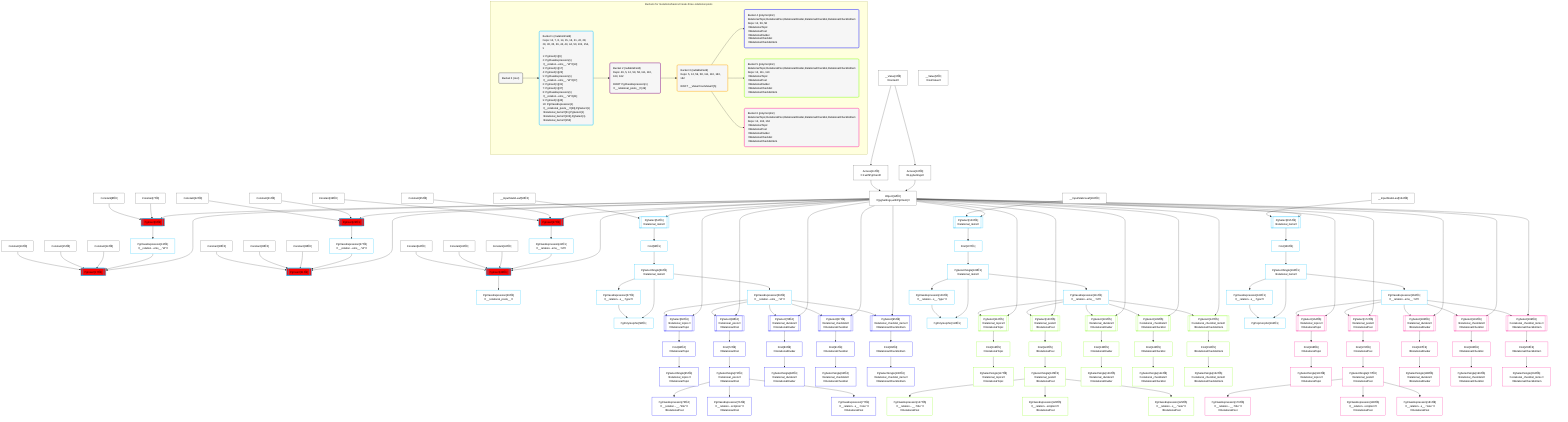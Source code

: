 %%{init: {'themeVariables': { 'fontSize': '12px'}}}%%
graph TD
    classDef path fill:#eee,stroke:#000,color:#000
    classDef plan fill:#fff,stroke-width:1px,color:#000
    classDef itemplan fill:#fff,stroke-width:2px,color:#000
    classDef sideeffectplan fill:#f00,stroke-width:2px,color:#000
    classDef bucket fill:#f6f6f6,color:#000,stroke-width:2px,text-align:left


    %% define steps
    __Value3["__Value[3∈0]<br />ᐸcontextᐳ"]:::plan
    __Value5["__Value[5∈0]<br />ᐸrootValueᐳ"]:::plan
    Constant7["Constant[7∈0]"]:::plan
    Constant8["Constant[8∈0]"]:::plan
    Access10["Access[10∈0]<br />ᐸ3.pgSettingsᐳ"]:::plan
    Access11["Access[11∈0]<br />ᐸ3.withPgClientᐳ"]:::plan
    Object12["Object[12∈0]<br />ᐸ{pgSettings,withPgClient}ᐳ"]:::plan
    PgInsert9[["PgInsert[9∈1]"]]:::sideeffectplan
    PgClassExpression13["PgClassExpression[13∈1]<br />ᐸ__relation...ems__.”id”ᐳ"]:::plan
    Constant14["Constant[14∈0]"]:::plan
    Constant15["Constant[15∈0]"]:::plan
    Constant16["Constant[16∈0]"]:::plan
    PgInsert17[["PgInsert[17∈1]"]]:::sideeffectplan
    Constant21["Constant[21∈0]"]:::plan
    Constant22["Constant[22∈0]"]:::plan
    PgInsert23[["PgInsert[23∈1]"]]:::sideeffectplan
    PgClassExpression27["PgClassExpression[27∈1]<br />ᐸ__relation...ems__.”id”ᐳ"]:::plan
    Constant28["Constant[28∈0]"]:::plan
    Constant29["Constant[29∈0]"]:::plan
    Constant30["Constant[30∈0]"]:::plan
    PgInsert31[["PgInsert[31∈1]"]]:::sideeffectplan
    Constant35["Constant[35∈0]"]:::plan
    Constant36["Constant[36∈0]"]:::plan
    PgInsert37[["PgInsert[37∈1]"]]:::sideeffectplan
    PgClassExpression41["PgClassExpression[41∈1]<br />ᐸ__relation...ems__.”id”ᐳ"]:::plan
    Constant42["Constant[42∈0]"]:::plan
    Constant43["Constant[43∈0]"]:::plan
    Constant44["Constant[44∈0]"]:::plan
    PgInsert45[["PgInsert[45∈1]"]]:::sideeffectplan
    PgClassExpression49["PgClassExpression[49∈1]<br />ᐸ__relational_posts__ᐳ"]:::plan
    __InputStaticLeaf50["__InputStaticLeaf[50∈0]"]:::plan
    PgSelect51[["PgSelect[51∈1]<br />ᐸrelational_itemsᐳ"]]:::plan
    First55["First[55∈1]"]:::plan
    PgSelectSingle56["PgSelectSingle[56∈1]<br />ᐸrelational_itemsᐳ"]:::plan
    PgClassExpression57["PgClassExpression[57∈1]<br />ᐸ__relation...s__.”type”ᐳ"]:::plan
    PgPolymorphic58["PgPolymorphic[58∈1]"]:::plan
    PgClassExpression59["PgClassExpression[59∈1]<br />ᐸ__relation...ems__.”id”ᐳ"]:::plan
    PgSelect60[["PgSelect[60∈4]<br />ᐸrelational_topicsᐳ<br />ᐳRelationalTopic"]]:::plan
    First64["First[64∈4]<br />ᐳRelationalTopic"]:::plan
    PgSelectSingle65["PgSelectSingle[65∈4]<br />ᐸrelational_topicsᐳ<br />ᐳRelationalTopic"]:::plan
    PgSelect68[["PgSelect[68∈4]<br />ᐸrelational_postsᐳ<br />ᐳRelationalPost"]]:::plan
    First72["First[72∈4]<br />ᐳRelationalPost"]:::plan
    PgSelectSingle73["PgSelectSingle[73∈4]<br />ᐸrelational_postsᐳ<br />ᐳRelationalPost"]:::plan
    PgClassExpression75["PgClassExpression[75∈4]<br />ᐸ__relation...__.”title”ᐳ<br />ᐳRelationalPost"]:::plan
    PgClassExpression76["PgClassExpression[76∈4]<br />ᐸ__relation...scription”ᐳ<br />ᐳRelationalPost"]:::plan
    PgClassExpression77["PgClassExpression[77∈4]<br />ᐸ__relation...s__.”note”ᐳ<br />ᐳRelationalPost"]:::plan
    PgSelect79[["PgSelect[79∈4]<br />ᐸrelational_dividersᐳ<br />ᐳRelationalDivider"]]:::plan
    First83["First[83∈4]<br />ᐳRelationalDivider"]:::plan
    PgSelectSingle84["PgSelectSingle[84∈4]<br />ᐸrelational_dividersᐳ<br />ᐳRelationalDivider"]:::plan
    PgSelect87[["PgSelect[87∈4]<br />ᐸrelational_checklistsᐳ<br />ᐳRelationalChecklist"]]:::plan
    First91["First[91∈4]<br />ᐳRelationalChecklist"]:::plan
    PgSelectSingle92["PgSelectSingle[92∈4]<br />ᐸrelational_checklistsᐳ<br />ᐳRelationalChecklist"]:::plan
    PgSelect95[["PgSelect[95∈4]<br />ᐸrelational_checklist_itemsᐳ<br />ᐳRelationalChecklistItem"]]:::plan
    First99["First[99∈4]<br />ᐳRelationalChecklistItem"]:::plan
    PgSelectSingle100["PgSelectSingle[100∈4]<br />ᐸrelational_checklist_itemsᐳ<br />ᐳRelationalChecklistItem"]:::plan
    __InputStaticLeaf102["__InputStaticLeaf[102∈0]"]:::plan
    PgSelect103[["PgSelect[103∈1]<br />ᐸrelational_itemsᐳ"]]:::plan
    First107["First[107∈1]"]:::plan
    PgSelectSingle108["PgSelectSingle[108∈1]<br />ᐸrelational_itemsᐳ"]:::plan
    PgClassExpression109["PgClassExpression[109∈1]<br />ᐸ__relation...s__.”type”ᐳ"]:::plan
    PgPolymorphic110["PgPolymorphic[110∈1]"]:::plan
    PgClassExpression111["PgClassExpression[111∈1]<br />ᐸ__relation...ems__.”id”ᐳ"]:::plan
    PgSelect112[["PgSelect[112∈5]<br />ᐸrelational_topicsᐳ<br />ᐳRelationalTopic"]]:::plan
    First116["First[116∈5]<br />ᐳRelationalTopic"]:::plan
    PgSelectSingle117["PgSelectSingle[117∈5]<br />ᐸrelational_topicsᐳ<br />ᐳRelationalTopic"]:::plan
    PgSelect120[["PgSelect[120∈5]<br />ᐸrelational_postsᐳ<br />ᐳRelationalPost"]]:::plan
    First124["First[124∈5]<br />ᐳRelationalPost"]:::plan
    PgSelectSingle125["PgSelectSingle[125∈5]<br />ᐸrelational_postsᐳ<br />ᐳRelationalPost"]:::plan
    PgClassExpression127["PgClassExpression[127∈5]<br />ᐸ__relation...__.”title”ᐳ<br />ᐳRelationalPost"]:::plan
    PgClassExpression128["PgClassExpression[128∈5]<br />ᐸ__relation...scription”ᐳ<br />ᐳRelationalPost"]:::plan
    PgClassExpression129["PgClassExpression[129∈5]<br />ᐸ__relation...s__.”note”ᐳ<br />ᐳRelationalPost"]:::plan
    PgSelect131[["PgSelect[131∈5]<br />ᐸrelational_dividersᐳ<br />ᐳRelationalDivider"]]:::plan
    First135["First[135∈5]<br />ᐳRelationalDivider"]:::plan
    PgSelectSingle136["PgSelectSingle[136∈5]<br />ᐸrelational_dividersᐳ<br />ᐳRelationalDivider"]:::plan
    PgSelect139[["PgSelect[139∈5]<br />ᐸrelational_checklistsᐳ<br />ᐳRelationalChecklist"]]:::plan
    First143["First[143∈5]<br />ᐳRelationalChecklist"]:::plan
    PgSelectSingle144["PgSelectSingle[144∈5]<br />ᐸrelational_checklistsᐳ<br />ᐳRelationalChecklist"]:::plan
    PgSelect147[["PgSelect[147∈5]<br />ᐸrelational_checklist_itemsᐳ<br />ᐳRelationalChecklistItem"]]:::plan
    First151["First[151∈5]<br />ᐳRelationalChecklistItem"]:::plan
    PgSelectSingle152["PgSelectSingle[152∈5]<br />ᐸrelational_checklist_itemsᐳ<br />ᐳRelationalChecklistItem"]:::plan
    __InputStaticLeaf154["__InputStaticLeaf[154∈0]"]:::plan
    PgSelect155[["PgSelect[155∈1]<br />ᐸrelational_itemsᐳ"]]:::plan
    First159["First[159∈1]"]:::plan
    PgSelectSingle160["PgSelectSingle[160∈1]<br />ᐸrelational_itemsᐳ"]:::plan
    PgClassExpression161["PgClassExpression[161∈1]<br />ᐸ__relation...s__.”type”ᐳ"]:::plan
    PgPolymorphic162["PgPolymorphic[162∈1]"]:::plan
    PgClassExpression163["PgClassExpression[163∈1]<br />ᐸ__relation...ems__.”id”ᐳ"]:::plan
    PgSelect164[["PgSelect[164∈6]<br />ᐸrelational_topicsᐳ<br />ᐳRelationalTopic"]]:::plan
    First168["First[168∈6]<br />ᐳRelationalTopic"]:::plan
    PgSelectSingle169["PgSelectSingle[169∈6]<br />ᐸrelational_topicsᐳ<br />ᐳRelationalTopic"]:::plan
    PgSelect172[["PgSelect[172∈6]<br />ᐸrelational_postsᐳ<br />ᐳRelationalPost"]]:::plan
    First176["First[176∈6]<br />ᐳRelationalPost"]:::plan
    PgSelectSingle177["PgSelectSingle[177∈6]<br />ᐸrelational_postsᐳ<br />ᐳRelationalPost"]:::plan
    PgClassExpression179["PgClassExpression[179∈6]<br />ᐸ__relation...__.”title”ᐳ<br />ᐳRelationalPost"]:::plan
    PgClassExpression180["PgClassExpression[180∈6]<br />ᐸ__relation...scription”ᐳ<br />ᐳRelationalPost"]:::plan
    PgClassExpression181["PgClassExpression[181∈6]<br />ᐸ__relation...s__.”note”ᐳ<br />ᐳRelationalPost"]:::plan
    PgSelect183[["PgSelect[183∈6]<br />ᐸrelational_dividersᐳ<br />ᐳRelationalDivider"]]:::plan
    First187["First[187∈6]<br />ᐳRelationalDivider"]:::plan
    PgSelectSingle188["PgSelectSingle[188∈6]<br />ᐸrelational_dividersᐳ<br />ᐳRelationalDivider"]:::plan
    PgSelect191[["PgSelect[191∈6]<br />ᐸrelational_checklistsᐳ<br />ᐳRelationalChecklist"]]:::plan
    First195["First[195∈6]<br />ᐳRelationalChecklist"]:::plan
    PgSelectSingle196["PgSelectSingle[196∈6]<br />ᐸrelational_checklistsᐳ<br />ᐳRelationalChecklist"]:::plan
    PgSelect199[["PgSelect[199∈6]<br />ᐸrelational_checklist_itemsᐳ<br />ᐳRelationalChecklistItem"]]:::plan
    First203["First[203∈6]<br />ᐳRelationalChecklistItem"]:::plan
    PgSelectSingle204["PgSelectSingle[204∈6]<br />ᐸrelational_checklist_itemsᐳ<br />ᐳRelationalChecklistItem"]:::plan

    %% plan dependencies
    __Value3 --> Access10
    __Value3 --> Access11
    Access10 & Access11 --> Object12
    Object12 & Constant7 & Constant8 --> PgInsert9
    PgInsert9 --> PgClassExpression13
    Object12 & PgClassExpression13 & Constant14 & Constant15 & Constant16 --> PgInsert17
    Object12 & Constant21 & Constant22 --> PgInsert23
    PgInsert23 --> PgClassExpression27
    Object12 & PgClassExpression27 & Constant28 & Constant29 & Constant30 --> PgInsert31
    Object12 & Constant35 & Constant36 --> PgInsert37
    PgInsert37 --> PgClassExpression41
    Object12 & PgClassExpression41 & Constant42 & Constant43 & Constant44 --> PgInsert45
    PgInsert45 --> PgClassExpression49
    Object12 & __InputStaticLeaf50 --> PgSelect51
    PgSelect51 --> First55
    First55 --> PgSelectSingle56
    PgSelectSingle56 --> PgClassExpression57
    PgSelectSingle56 & PgClassExpression57 --> PgPolymorphic58
    PgSelectSingle56 --> PgClassExpression59
    Object12 & PgClassExpression59 --> PgSelect60
    PgSelect60 --> First64
    First64 --> PgSelectSingle65
    Object12 & PgClassExpression59 --> PgSelect68
    PgSelect68 --> First72
    First72 --> PgSelectSingle73
    PgSelectSingle73 --> PgClassExpression75
    PgSelectSingle73 --> PgClassExpression76
    PgSelectSingle73 --> PgClassExpression77
    Object12 & PgClassExpression59 --> PgSelect79
    PgSelect79 --> First83
    First83 --> PgSelectSingle84
    Object12 & PgClassExpression59 --> PgSelect87
    PgSelect87 --> First91
    First91 --> PgSelectSingle92
    Object12 & PgClassExpression59 --> PgSelect95
    PgSelect95 --> First99
    First99 --> PgSelectSingle100
    Object12 & __InputStaticLeaf102 --> PgSelect103
    PgSelect103 --> First107
    First107 --> PgSelectSingle108
    PgSelectSingle108 --> PgClassExpression109
    PgSelectSingle108 & PgClassExpression109 --> PgPolymorphic110
    PgSelectSingle108 --> PgClassExpression111
    Object12 & PgClassExpression111 --> PgSelect112
    PgSelect112 --> First116
    First116 --> PgSelectSingle117
    Object12 & PgClassExpression111 --> PgSelect120
    PgSelect120 --> First124
    First124 --> PgSelectSingle125
    PgSelectSingle125 --> PgClassExpression127
    PgSelectSingle125 --> PgClassExpression128
    PgSelectSingle125 --> PgClassExpression129
    Object12 & PgClassExpression111 --> PgSelect131
    PgSelect131 --> First135
    First135 --> PgSelectSingle136
    Object12 & PgClassExpression111 --> PgSelect139
    PgSelect139 --> First143
    First143 --> PgSelectSingle144
    Object12 & PgClassExpression111 --> PgSelect147
    PgSelect147 --> First151
    First151 --> PgSelectSingle152
    Object12 & __InputStaticLeaf154 --> PgSelect155
    PgSelect155 --> First159
    First159 --> PgSelectSingle160
    PgSelectSingle160 --> PgClassExpression161
    PgSelectSingle160 & PgClassExpression161 --> PgPolymorphic162
    PgSelectSingle160 --> PgClassExpression163
    Object12 & PgClassExpression163 --> PgSelect164
    PgSelect164 --> First168
    First168 --> PgSelectSingle169
    Object12 & PgClassExpression163 --> PgSelect172
    PgSelect172 --> First176
    First176 --> PgSelectSingle177
    PgSelectSingle177 --> PgClassExpression179
    PgSelectSingle177 --> PgClassExpression180
    PgSelectSingle177 --> PgClassExpression181
    Object12 & PgClassExpression163 --> PgSelect183
    PgSelect183 --> First187
    First187 --> PgSelectSingle188
    Object12 & PgClassExpression163 --> PgSelect191
    PgSelect191 --> First195
    First195 --> PgSelectSingle196
    Object12 & PgClassExpression163 --> PgSelect199
    PgSelect199 --> First203
    First203 --> PgSelectSingle204

    subgraph "Buckets for mutations/basics/create-three-relational-posts"
    Bucket0("Bucket 0 (root)"):::bucket
    classDef bucket0 stroke:#696969
    class Bucket0,__Value3,__Value5,Constant7,Constant8,Access10,Access11,Object12,Constant14,Constant15,Constant16,Constant21,Constant22,Constant28,Constant29,Constant30,Constant35,Constant36,Constant42,Constant43,Constant44,__InputStaticLeaf50,__InputStaticLeaf102,__InputStaticLeaf154 bucket0
    Bucket1("Bucket 1 (mutationField)<br />Deps: 12, 7, 8, 14, 15, 16, 21, 22, 28, 29, 30, 35, 36, 42, 43, 44, 50, 102, 154, 5<br /><br />1: PgInsert{1}[9]<br />2: PgClassExpression{1}ᐸ__relation...ems__.”id”ᐳ[13]<br />3: PgInsert{1}[17]<br />4: PgInsert{1}[23]<br />5: PgClassExpression{1}ᐸ__relation...ems__.”id”ᐳ[27]<br />6: PgInsert{1}[31]<br />7: PgInsert{1}[37]<br />8: PgClassExpression{1}ᐸ__relation...ems__.”id”ᐳ[41]<br />9: PgInsert{1}[45]<br />10: PgClassExpression{1}ᐸ__relational_posts__ᐳ[49],PgSelect{1}ᐸrelational_itemsᐳ[51],PgSelect{1}ᐸrelational_itemsᐳ[103],PgSelect{1}ᐸrelational_itemsᐳ[155]"):::bucket
    classDef bucket1 stroke:#00bfff
    class Bucket1,PgInsert9,PgClassExpression13,PgInsert17,PgInsert23,PgClassExpression27,PgInsert31,PgInsert37,PgClassExpression41,PgInsert45,PgClassExpression49,PgSelect51,First55,PgSelectSingle56,PgClassExpression57,PgPolymorphic58,PgClassExpression59,PgSelect103,First107,PgSelectSingle108,PgClassExpression109,PgPolymorphic110,PgClassExpression111,PgSelect155,First159,PgSelectSingle160,PgClassExpression161,PgPolymorphic162,PgClassExpression163 bucket1
    Bucket2("Bucket 2 (nullableField)<br />Deps: 49, 5, 12, 59, 58, 111, 110, 163, 162<br /><br />ROOT PgClassExpression{1}ᐸ__relational_posts__ᐳ[49]"):::bucket
    classDef bucket2 stroke:#7f007f
    class Bucket2 bucket2
    Bucket3("Bucket 3 (nullableField)<br />Deps: 5, 12, 59, 58, 111, 110, 163, 162<br /><br />ROOT __ValueᐸrootValueᐳ[5]"):::bucket
    classDef bucket3 stroke:#ffa500
    class Bucket3 bucket3
    Bucket4("Bucket 4 (polymorphic)<br />RelationalTopic,RelationalPost,RelationalDivider,RelationalChecklist,RelationalChecklistItem<br />Deps: 12, 59, 58<br />ᐳRelationalTopic<br />ᐳRelationalPost<br />ᐳRelationalDivider<br />ᐳRelationalChecklist<br />ᐳRelationalChecklistItem"):::bucket
    classDef bucket4 stroke:#0000ff
    class Bucket4,PgSelect60,First64,PgSelectSingle65,PgSelect68,First72,PgSelectSingle73,PgClassExpression75,PgClassExpression76,PgClassExpression77,PgSelect79,First83,PgSelectSingle84,PgSelect87,First91,PgSelectSingle92,PgSelect95,First99,PgSelectSingle100 bucket4
    Bucket5("Bucket 5 (polymorphic)<br />RelationalTopic,RelationalPost,RelationalDivider,RelationalChecklist,RelationalChecklistItem<br />Deps: 12, 111, 110<br />ᐳRelationalTopic<br />ᐳRelationalPost<br />ᐳRelationalDivider<br />ᐳRelationalChecklist<br />ᐳRelationalChecklistItem"):::bucket
    classDef bucket5 stroke:#7fff00
    class Bucket5,PgSelect112,First116,PgSelectSingle117,PgSelect120,First124,PgSelectSingle125,PgClassExpression127,PgClassExpression128,PgClassExpression129,PgSelect131,First135,PgSelectSingle136,PgSelect139,First143,PgSelectSingle144,PgSelect147,First151,PgSelectSingle152 bucket5
    Bucket6("Bucket 6 (polymorphic)<br />RelationalTopic,RelationalPost,RelationalDivider,RelationalChecklist,RelationalChecklistItem<br />Deps: 12, 163, 162<br />ᐳRelationalTopic<br />ᐳRelationalPost<br />ᐳRelationalDivider<br />ᐳRelationalChecklist<br />ᐳRelationalChecklistItem"):::bucket
    classDef bucket6 stroke:#ff1493
    class Bucket6,PgSelect164,First168,PgSelectSingle169,PgSelect172,First176,PgSelectSingle177,PgClassExpression179,PgClassExpression180,PgClassExpression181,PgSelect183,First187,PgSelectSingle188,PgSelect191,First195,PgSelectSingle196,PgSelect199,First203,PgSelectSingle204 bucket6
    Bucket0 --> Bucket1
    Bucket1 --> Bucket2
    Bucket2 --> Bucket3
    Bucket3 --> Bucket4 & Bucket5 & Bucket6
    end